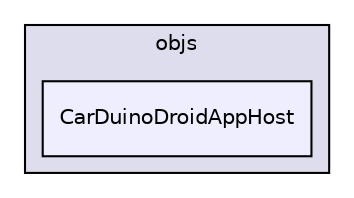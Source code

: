 digraph "obj/local/armeabi/objs/CarDuinoDroidAppHost" {
  compound=true
  node [ fontsize="10", fontname="Helvetica"];
  edge [ labelfontsize="10", labelfontname="Helvetica"];
  subgraph clusterdir_ce0442197ac8f57af0eee7d47ec314da {
    graph [ bgcolor="#ddddee", pencolor="black", label="objs" fontname="Helvetica", fontsize="10", URL="dir_ce0442197ac8f57af0eee7d47ec314da.html"]
  dir_cdffdc0464b5ef9f24a64c950aabe107 [shape=box, label="CarDuinoDroidAppHost", style="filled", fillcolor="#eeeeff", pencolor="black", URL="dir_cdffdc0464b5ef9f24a64c950aabe107.html"];
  }
}
